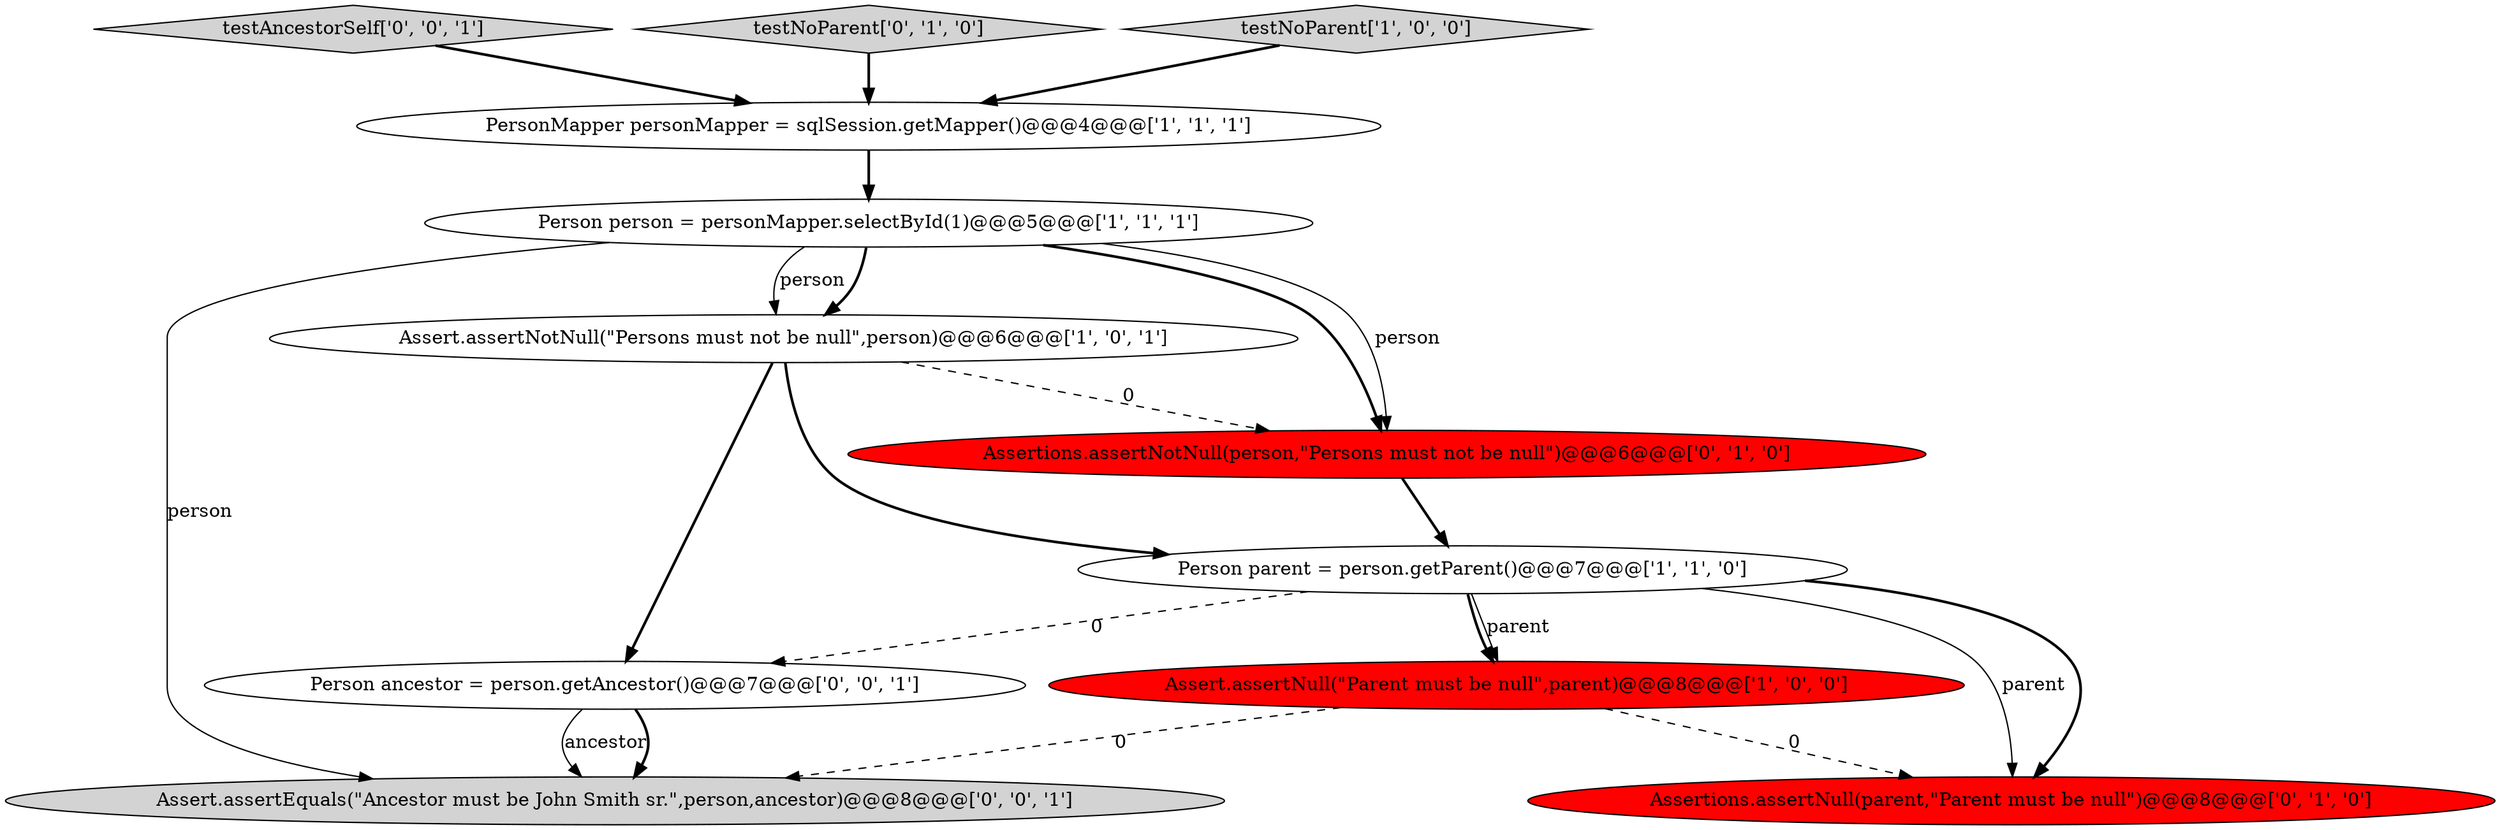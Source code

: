 digraph {
2 [style = filled, label = "Person person = personMapper.selectById(1)@@@5@@@['1', '1', '1']", fillcolor = white, shape = ellipse image = "AAA0AAABBB1BBB"];
11 [style = filled, label = "Person ancestor = person.getAncestor()@@@7@@@['0', '0', '1']", fillcolor = white, shape = ellipse image = "AAA0AAABBB3BBB"];
7 [style = filled, label = "Assertions.assertNull(parent,\"Parent must be null\")@@@8@@@['0', '1', '0']", fillcolor = red, shape = ellipse image = "AAA1AAABBB2BBB"];
1 [style = filled, label = "PersonMapper personMapper = sqlSession.getMapper()@@@4@@@['1', '1', '1']", fillcolor = white, shape = ellipse image = "AAA0AAABBB1BBB"];
9 [style = filled, label = "testAncestorSelf['0', '0', '1']", fillcolor = lightgray, shape = diamond image = "AAA0AAABBB3BBB"];
3 [style = filled, label = "Assert.assertNotNull(\"Persons must not be null\",person)@@@6@@@['1', '0', '1']", fillcolor = white, shape = ellipse image = "AAA0AAABBB1BBB"];
8 [style = filled, label = "testNoParent['0', '1', '0']", fillcolor = lightgray, shape = diamond image = "AAA0AAABBB2BBB"];
4 [style = filled, label = "Person parent = person.getParent()@@@7@@@['1', '1', '0']", fillcolor = white, shape = ellipse image = "AAA0AAABBB1BBB"];
10 [style = filled, label = "Assert.assertEquals(\"Ancestor must be John Smith sr.\",person,ancestor)@@@8@@@['0', '0', '1']", fillcolor = lightgray, shape = ellipse image = "AAA0AAABBB3BBB"];
6 [style = filled, label = "Assertions.assertNotNull(person,\"Persons must not be null\")@@@6@@@['0', '1', '0']", fillcolor = red, shape = ellipse image = "AAA1AAABBB2BBB"];
5 [style = filled, label = "Assert.assertNull(\"Parent must be null\",parent)@@@8@@@['1', '0', '0']", fillcolor = red, shape = ellipse image = "AAA1AAABBB1BBB"];
0 [style = filled, label = "testNoParent['1', '0', '0']", fillcolor = lightgray, shape = diamond image = "AAA0AAABBB1BBB"];
4->7 [style = solid, label="parent"];
3->6 [style = dashed, label="0"];
2->6 [style = bold, label=""];
2->3 [style = bold, label=""];
3->11 [style = bold, label=""];
3->4 [style = bold, label=""];
4->7 [style = bold, label=""];
8->1 [style = bold, label=""];
11->10 [style = solid, label="ancestor"];
6->4 [style = bold, label=""];
2->3 [style = solid, label="person"];
5->10 [style = dashed, label="0"];
11->10 [style = bold, label=""];
0->1 [style = bold, label=""];
2->6 [style = solid, label="person"];
1->2 [style = bold, label=""];
4->11 [style = dashed, label="0"];
5->7 [style = dashed, label="0"];
9->1 [style = bold, label=""];
4->5 [style = bold, label=""];
4->5 [style = solid, label="parent"];
2->10 [style = solid, label="person"];
}
